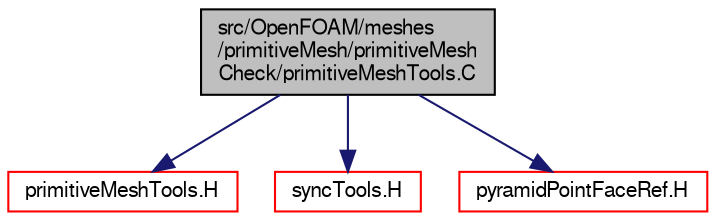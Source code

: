 digraph "src/OpenFOAM/meshes/primitiveMesh/primitiveMeshCheck/primitiveMeshTools.C"
{
  bgcolor="transparent";
  edge [fontname="FreeSans",fontsize="10",labelfontname="FreeSans",labelfontsize="10"];
  node [fontname="FreeSans",fontsize="10",shape=record];
  Node0 [label="src/OpenFOAM/meshes\l/primitiveMesh/primitiveMesh\lCheck/primitiveMeshTools.C",height=0.2,width=0.4,color="black", fillcolor="grey75", style="filled", fontcolor="black"];
  Node0 -> Node1 [color="midnightblue",fontsize="10",style="solid",fontname="FreeSans"];
  Node1 [label="primitiveMeshTools.H",height=0.2,width=0.4,color="red",URL="$a11915.html"];
  Node0 -> Node169 [color="midnightblue",fontsize="10",style="solid",fontname="FreeSans"];
  Node169 [label="syncTools.H",height=0.2,width=0.4,color="red",URL="$a11768.html"];
  Node0 -> Node235 [color="midnightblue",fontsize="10",style="solid",fontname="FreeSans"];
  Node235 [label="pyramidPointFaceRef.H",height=0.2,width=0.4,color="red",URL="$a11198.html"];
}
